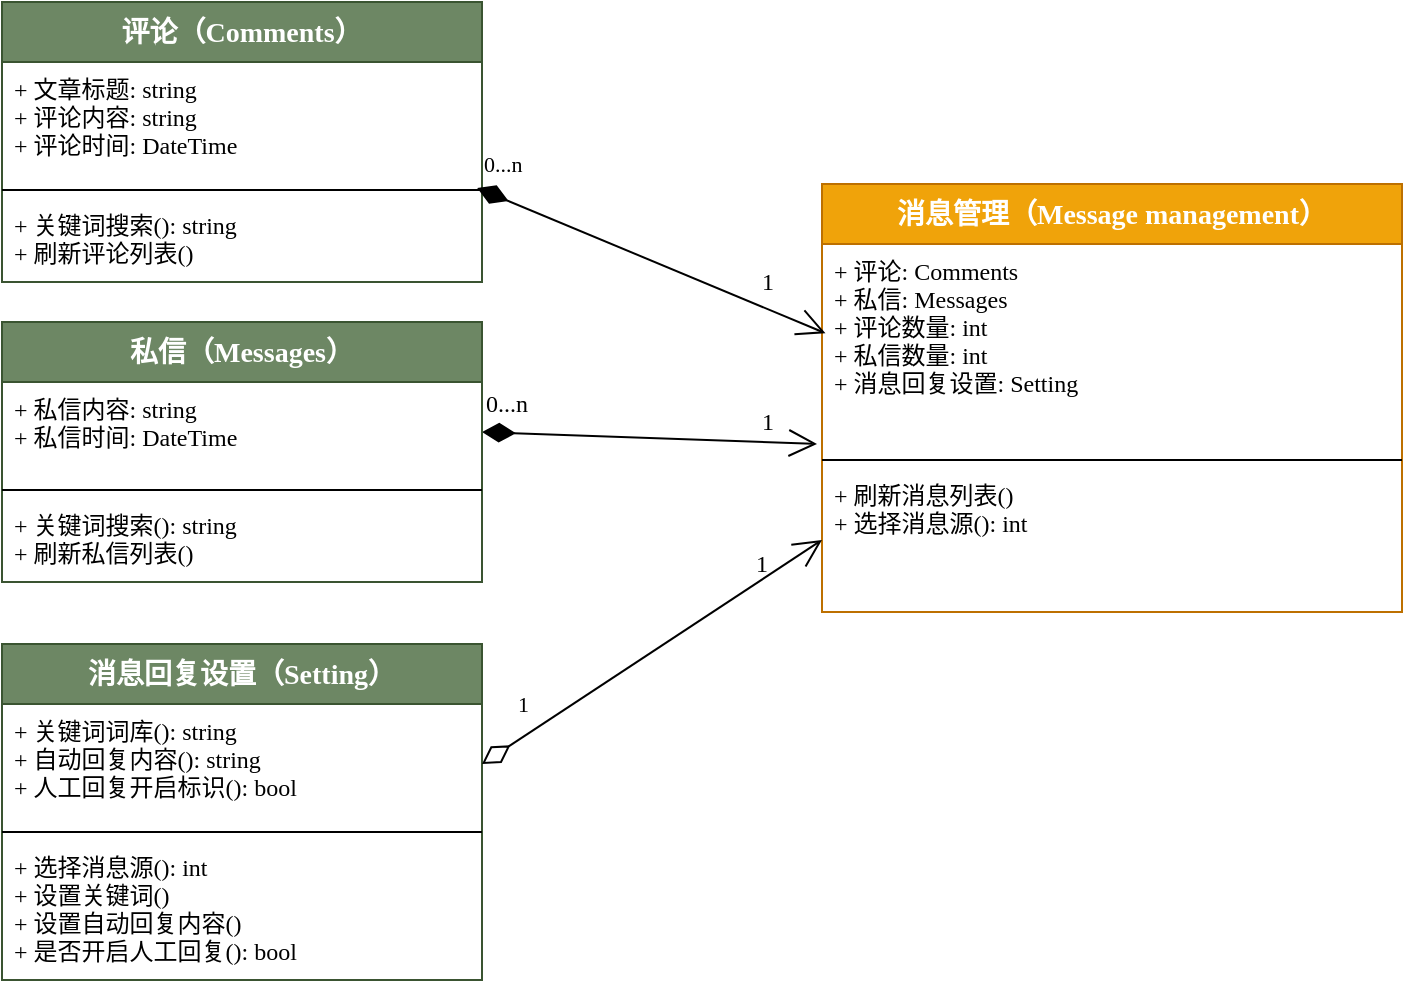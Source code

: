 <mxfile version="11.3.0" type="device" pages="1"><diagram id="kLkyTT4RMx1ix4jsi-1U" name="Page-1"><mxGraphModel dx="1072" dy="792" grid="1" gridSize="10" guides="1" tooltips="1" connect="1" arrows="1" fold="1" page="1" pageScale="1" pageWidth="827" pageHeight="1169" math="0" shadow="0"><root><mxCell id="0"/><mxCell id="1" parent="0"/><mxCell id="YJgrN-Vo5FL3ECdHIfps-16" value="&lt;font style=&quot;font-size: 12px&quot;&gt;0...n&lt;/font&gt;" style="endArrow=open;html=1;endSize=12;startArrow=diamondThin;startSize=14;startFill=1;align=left;verticalAlign=bottom;fontSize=14;exitX=1;exitY=0.5;exitDx=0;exitDy=0;fontFamily=SF Mono;" parent="1" source="YJgrN-Vo5FL3ECdHIfps-30" edge="1"><mxGeometry x="-1" y="3" relative="1" as="geometry"><mxPoint x="277.5" y="830" as="sourcePoint"/><mxPoint x="437.5" y="830" as="targetPoint"/></mxGeometry></mxCell><mxCell id="YJgrN-Vo5FL3ECdHIfps-29" value="私信（Messages）" style="swimlane;fontStyle=1;align=center;verticalAlign=top;childLayout=stackLayout;horizontal=1;startSize=30;horizontalStack=0;resizeParent=1;resizeParentMax=0;resizeLast=0;collapsible=1;marginBottom=0;fontSize=14;fillColor=#6d8764;strokeColor=#3A5431;fontColor=#ffffff;fontFamily=SF Mono;" parent="1" vertex="1"><mxGeometry x="30" y="769" width="240" height="130" as="geometry"/></mxCell><mxCell id="YJgrN-Vo5FL3ECdHIfps-30" value="+ 私信内容: string&#10;+ 私信时间: DateTime" style="text;strokeColor=none;fillColor=none;align=left;verticalAlign=top;spacingLeft=4;spacingRight=4;overflow=hidden;rotatable=0;points=[[0,0.5],[1,0.5]];portConstraint=eastwest;fontFamily=SF Mono;" parent="YJgrN-Vo5FL3ECdHIfps-29" vertex="1"><mxGeometry y="30" width="240" height="50" as="geometry"/></mxCell><mxCell id="YJgrN-Vo5FL3ECdHIfps-31" value="" style="line;strokeWidth=1;fillColor=none;align=left;verticalAlign=middle;spacingTop=-1;spacingLeft=3;spacingRight=3;rotatable=0;labelPosition=right;points=[];portConstraint=eastwest;fontFamily=SF Mono;" parent="YJgrN-Vo5FL3ECdHIfps-29" vertex="1"><mxGeometry y="80" width="240" height="8" as="geometry"/></mxCell><mxCell id="YJgrN-Vo5FL3ECdHIfps-32" value="+ 关键词搜索(): string&#10;+ 刷新私信列表()" style="text;strokeColor=none;fillColor=none;align=left;verticalAlign=top;spacingLeft=4;spacingRight=4;overflow=hidden;rotatable=0;points=[[0,0.5],[1,0.5]];portConstraint=eastwest;fontFamily=SF Mono;" parent="YJgrN-Vo5FL3ECdHIfps-29" vertex="1"><mxGeometry y="88" width="240" height="42" as="geometry"/></mxCell><mxCell id="YJgrN-Vo5FL3ECdHIfps-33" value="消息管理（Message management）" style="swimlane;fontStyle=1;align=center;verticalAlign=top;childLayout=stackLayout;horizontal=1;startSize=30;horizontalStack=0;resizeParent=1;resizeParentMax=0;resizeLast=0;collapsible=1;marginBottom=0;fontSize=14;fillColor=#f0a30a;strokeColor=#BD7000;fontColor=#ffffff;fontFamily=SF Mono;" parent="1" vertex="1"><mxGeometry x="440" y="700" width="290" height="214" as="geometry"/></mxCell><mxCell id="YJgrN-Vo5FL3ECdHIfps-34" value="+ 评论: Comments&#10;+ 私信: Messages&#10;+ 评论数量: int&#10;+ 私信数量: int&#10;+ 消息回复设置: Setting" style="text;strokeColor=none;fillColor=none;align=left;verticalAlign=top;spacingLeft=4;spacingRight=4;overflow=hidden;rotatable=0;points=[[0,0.5],[1,0.5]];portConstraint=eastwest;fontFamily=SF Mono;" parent="YJgrN-Vo5FL3ECdHIfps-33" vertex="1"><mxGeometry y="30" width="290" height="104" as="geometry"/></mxCell><mxCell id="YJgrN-Vo5FL3ECdHIfps-35" value="" style="line;strokeWidth=1;fillColor=none;align=left;verticalAlign=middle;spacingTop=-1;spacingLeft=3;spacingRight=3;rotatable=0;labelPosition=right;points=[];portConstraint=eastwest;fontFamily=SF Mono;" parent="YJgrN-Vo5FL3ECdHIfps-33" vertex="1"><mxGeometry y="134" width="290" height="8" as="geometry"/></mxCell><mxCell id="YJgrN-Vo5FL3ECdHIfps-36" value="+ 刷新消息列表()&#10;+ 选择消息源(): int" style="text;strokeColor=none;fillColor=none;align=left;verticalAlign=top;spacingLeft=4;spacingRight=4;overflow=hidden;rotatable=0;points=[[0,0.5],[1,0.5]];portConstraint=eastwest;fontFamily=SF Mono;" parent="YJgrN-Vo5FL3ECdHIfps-33" vertex="1"><mxGeometry y="142" width="290" height="72" as="geometry"/></mxCell><mxCell id="YJgrN-Vo5FL3ECdHIfps-38" value="&lt;font style=&quot;font-size: 12px&quot;&gt;1&lt;/font&gt;" style="text;html=1;strokeColor=none;fillColor=none;align=center;verticalAlign=middle;whiteSpace=wrap;rounded=0;fontSize=14;fontFamily=SF Mono;" parent="1" vertex="1"><mxGeometry x="393" y="739" width="40" height="20" as="geometry"/></mxCell><mxCell id="YJgrN-Vo5FL3ECdHIfps-39" value="&lt;font style=&quot;font-size: 12px&quot;&gt;1&lt;/font&gt;" style="text;html=1;strokeColor=none;fillColor=none;align=center;verticalAlign=middle;whiteSpace=wrap;rounded=0;fontSize=14;fontFamily=SF Mono;" parent="1" vertex="1"><mxGeometry x="393" y="809" width="40" height="20" as="geometry"/></mxCell><mxCell id="NV9-ts087RgjjQD-AmPv-7" value="消息回复设置（Setting）" style="swimlane;fontStyle=1;align=center;verticalAlign=top;childLayout=stackLayout;horizontal=1;startSize=30;horizontalStack=0;resizeParent=1;resizeParentMax=0;resizeLast=0;collapsible=1;marginBottom=0;fontSize=14;fillColor=#6d8764;strokeColor=#3A5431;fontColor=#ffffff;fontFamily=SF Mono;" parent="1" vertex="1"><mxGeometry x="30" y="930" width="240" height="168" as="geometry"/></mxCell><mxCell id="NV9-ts087RgjjQD-AmPv-8" value="+ 关键词词库(): string&#10;+ 自动回复内容(): string&#10;+ 人工回复开启标识(): bool" style="text;strokeColor=none;fillColor=none;align=left;verticalAlign=top;spacingLeft=4;spacingRight=4;overflow=hidden;rotatable=0;points=[[0,0.5],[1,0.5]];portConstraint=eastwest;fontFamily=SF Mono;" parent="NV9-ts087RgjjQD-AmPv-7" vertex="1"><mxGeometry y="30" width="240" height="60" as="geometry"/></mxCell><mxCell id="NV9-ts087RgjjQD-AmPv-9" value="" style="line;strokeWidth=1;fillColor=none;align=left;verticalAlign=middle;spacingTop=-1;spacingLeft=3;spacingRight=3;rotatable=0;labelPosition=right;points=[];portConstraint=eastwest;fontFamily=SF Mono;" parent="NV9-ts087RgjjQD-AmPv-7" vertex="1"><mxGeometry y="90" width="240" height="8" as="geometry"/></mxCell><mxCell id="NV9-ts087RgjjQD-AmPv-10" value="+ 选择消息源(): int&#10;+ 设置关键词()&#10;+ 设置自动回复内容()&#10;+ 是否开启人工回复(): bool" style="text;strokeColor=none;fillColor=none;align=left;verticalAlign=top;spacingLeft=4;spacingRight=4;overflow=hidden;rotatable=0;points=[[0,0.5],[1,0.5]];portConstraint=eastwest;fontFamily=SF Mono;" parent="NV9-ts087RgjjQD-AmPv-7" vertex="1"><mxGeometry y="98" width="240" height="70" as="geometry"/></mxCell><mxCell id="BqNUnUyZ4MFg3EHxXbci-2" value="评论（Comments）" style="swimlane;fontStyle=1;align=center;verticalAlign=top;childLayout=stackLayout;horizontal=1;startSize=30;horizontalStack=0;resizeParent=1;resizeParentMax=0;resizeLast=0;collapsible=1;marginBottom=0;fontSize=14;fillColor=#6d8764;strokeColor=#3A5431;fontColor=#ffffff;fontFamily=SF Mono;" parent="1" vertex="1"><mxGeometry x="30" y="609" width="240" height="140" as="geometry"/></mxCell><mxCell id="BqNUnUyZ4MFg3EHxXbci-3" value="+ 文章标题: string&#10;+ 评论内容: string&#10;+ 评论时间: DateTime" style="text;strokeColor=none;fillColor=none;align=left;verticalAlign=top;spacingLeft=4;spacingRight=4;overflow=hidden;rotatable=0;points=[[0,0.5],[1,0.5]];portConstraint=eastwest;fontFamily=SF Mono;" parent="BqNUnUyZ4MFg3EHxXbci-2" vertex="1"><mxGeometry y="30" width="240" height="60" as="geometry"/></mxCell><mxCell id="BqNUnUyZ4MFg3EHxXbci-4" value="" style="line;strokeWidth=1;fillColor=none;align=left;verticalAlign=middle;spacingTop=-1;spacingLeft=3;spacingRight=3;rotatable=0;labelPosition=right;points=[];portConstraint=eastwest;fontFamily=SF Mono;" parent="BqNUnUyZ4MFg3EHxXbci-2" vertex="1"><mxGeometry y="90" width="240" height="8" as="geometry"/></mxCell><mxCell id="BqNUnUyZ4MFg3EHxXbci-5" value="+ 关键词搜索(): string&#10;+ 刷新评论列表()" style="text;strokeColor=none;fillColor=none;align=left;verticalAlign=top;spacingLeft=4;spacingRight=4;overflow=hidden;rotatable=0;points=[[0,0.5],[1,0.5]];portConstraint=eastwest;fontFamily=SF Mono;" parent="BqNUnUyZ4MFg3EHxXbci-2" vertex="1"><mxGeometry y="98" width="240" height="42" as="geometry"/></mxCell><mxCell id="BqNUnUyZ4MFg3EHxXbci-6" value="0...n" style="endArrow=open;html=1;endSize=12;startArrow=diamondThin;startSize=14;startFill=1;align=left;verticalAlign=bottom;entryX=0.006;entryY=0.429;entryDx=0;entryDy=0;entryPerimeter=0;exitX=0.99;exitY=1.05;exitDx=0;exitDy=0;exitPerimeter=0;fontFamily=SF Mono;" parent="1" source="BqNUnUyZ4MFg3EHxXbci-3" target="YJgrN-Vo5FL3ECdHIfps-34" edge="1"><mxGeometry x="-1" y="3" relative="1" as="geometry"><mxPoint x="270" y="697.5" as="sourcePoint"/><mxPoint x="430" y="697.5" as="targetPoint"/></mxGeometry></mxCell><mxCell id="BqNUnUyZ4MFg3EHxXbci-10" value="1" style="endArrow=open;html=1;endSize=12;startArrow=diamondThin;startSize=14;startFill=0;align=left;verticalAlign=bottom;entryX=0;entryY=0.5;entryDx=0;entryDy=0;exitX=1;exitY=0.5;exitDx=0;exitDy=0;fontFamily=SF Mono;" parent="1" source="NV9-ts087RgjjQD-AmPv-8" target="YJgrN-Vo5FL3ECdHIfps-36" edge="1"><mxGeometry x="-0.753" y="9" relative="1" as="geometry"><mxPoint x="270" y="989.5" as="sourcePoint"/><mxPoint x="430" y="989.5" as="targetPoint"/><mxPoint as="offset"/></mxGeometry></mxCell><mxCell id="BqNUnUyZ4MFg3EHxXbci-19" value="&lt;font style=&quot;font-size: 12px&quot;&gt;1&lt;/font&gt;" style="text;html=1;strokeColor=none;fillColor=none;align=center;verticalAlign=middle;whiteSpace=wrap;rounded=0;fontSize=14;rotation=0;fontFamily=SF Mono;" parent="1" vertex="1"><mxGeometry x="390" y="880" width="40" height="20" as="geometry"/></mxCell></root></mxGraphModel></diagram></mxfile>